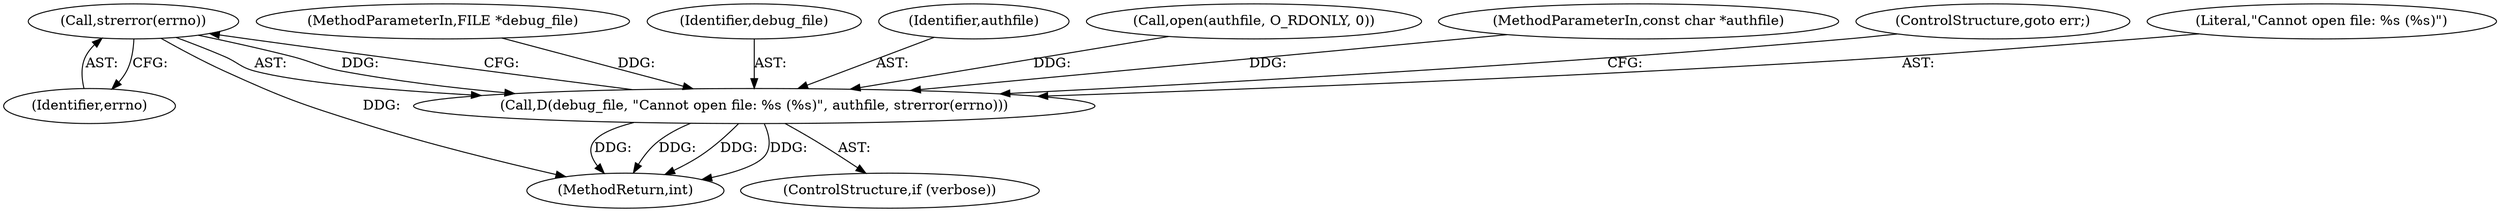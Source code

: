 digraph "0_pam-u2f_18b1914e32b74ff52000f10e97067e841e5fff62_1@API" {
"1000161" [label="(Call,strerror(errno))"];
"1000157" [label="(Call,D(debug_file, \"Cannot open file: %s (%s)\", authfile, strerror(errno)))"];
"1000162" [label="(Identifier,errno)"];
"1000157" [label="(Call,D(debug_file, \"Cannot open file: %s (%s)\", authfile, strerror(errno)))"];
"1000161" [label="(Call,strerror(errno))"];
"1000107" [label="(MethodParameterIn,FILE *debug_file)"];
"1000155" [label="(ControlStructure,if (verbose))"];
"1000158" [label="(Identifier,debug_file)"];
"1000722" [label="(MethodReturn,int)"];
"1000160" [label="(Identifier,authfile)"];
"1000146" [label="(Call,open(authfile, O_RDONLY, 0))"];
"1000103" [label="(MethodParameterIn,const char *authfile)"];
"1000163" [label="(ControlStructure,goto err;)"];
"1000159" [label="(Literal,\"Cannot open file: %s (%s)\")"];
"1000161" -> "1000157"  [label="AST: "];
"1000161" -> "1000162"  [label="CFG: "];
"1000162" -> "1000161"  [label="AST: "];
"1000157" -> "1000161"  [label="CFG: "];
"1000161" -> "1000722"  [label="DDG: "];
"1000161" -> "1000157"  [label="DDG: "];
"1000157" -> "1000155"  [label="AST: "];
"1000158" -> "1000157"  [label="AST: "];
"1000159" -> "1000157"  [label="AST: "];
"1000160" -> "1000157"  [label="AST: "];
"1000163" -> "1000157"  [label="CFG: "];
"1000157" -> "1000722"  [label="DDG: "];
"1000157" -> "1000722"  [label="DDG: "];
"1000157" -> "1000722"  [label="DDG: "];
"1000157" -> "1000722"  [label="DDG: "];
"1000107" -> "1000157"  [label="DDG: "];
"1000146" -> "1000157"  [label="DDG: "];
"1000103" -> "1000157"  [label="DDG: "];
}
